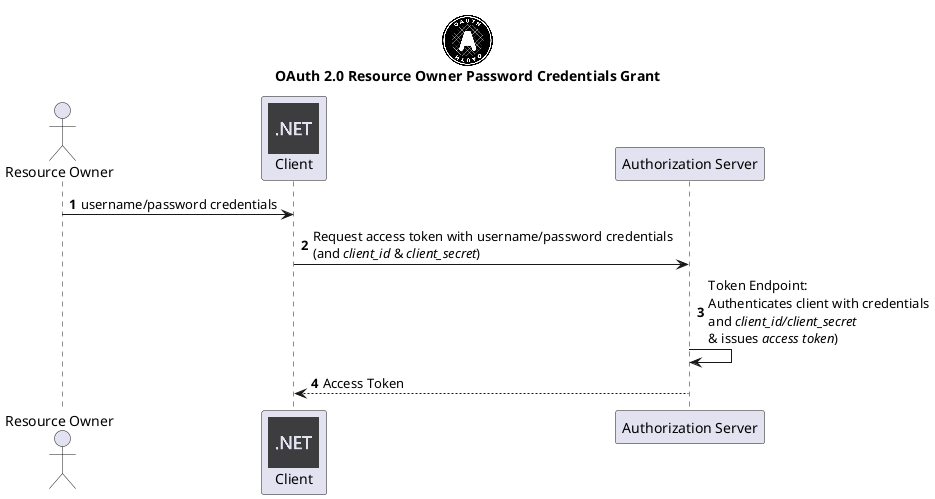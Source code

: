 @startuml
'https://plantuml.com/sequence-diagram

!include <logos/oauth>
!include <logos/dotnet>

title "<$oauth>\nOAuth 2.0 Resource Owner Password Credentials Grant"

autonumber

actor "Resource Owner" as ro
participant "<$dotnet>\nClient" as client
participant "Authorization Server" as authzserver

ro -> client: username/password credentials
client -> authzserver: Request access token with username/password credentials\n(and //client_id// & //client_secret//)
authzserver -> authzserver: Token Endpoint:\nAuthenticates client with credentials\nand //client_id/client_secret//\n& issues //access token//)
client <-- authzserver: Access Token

@enduml